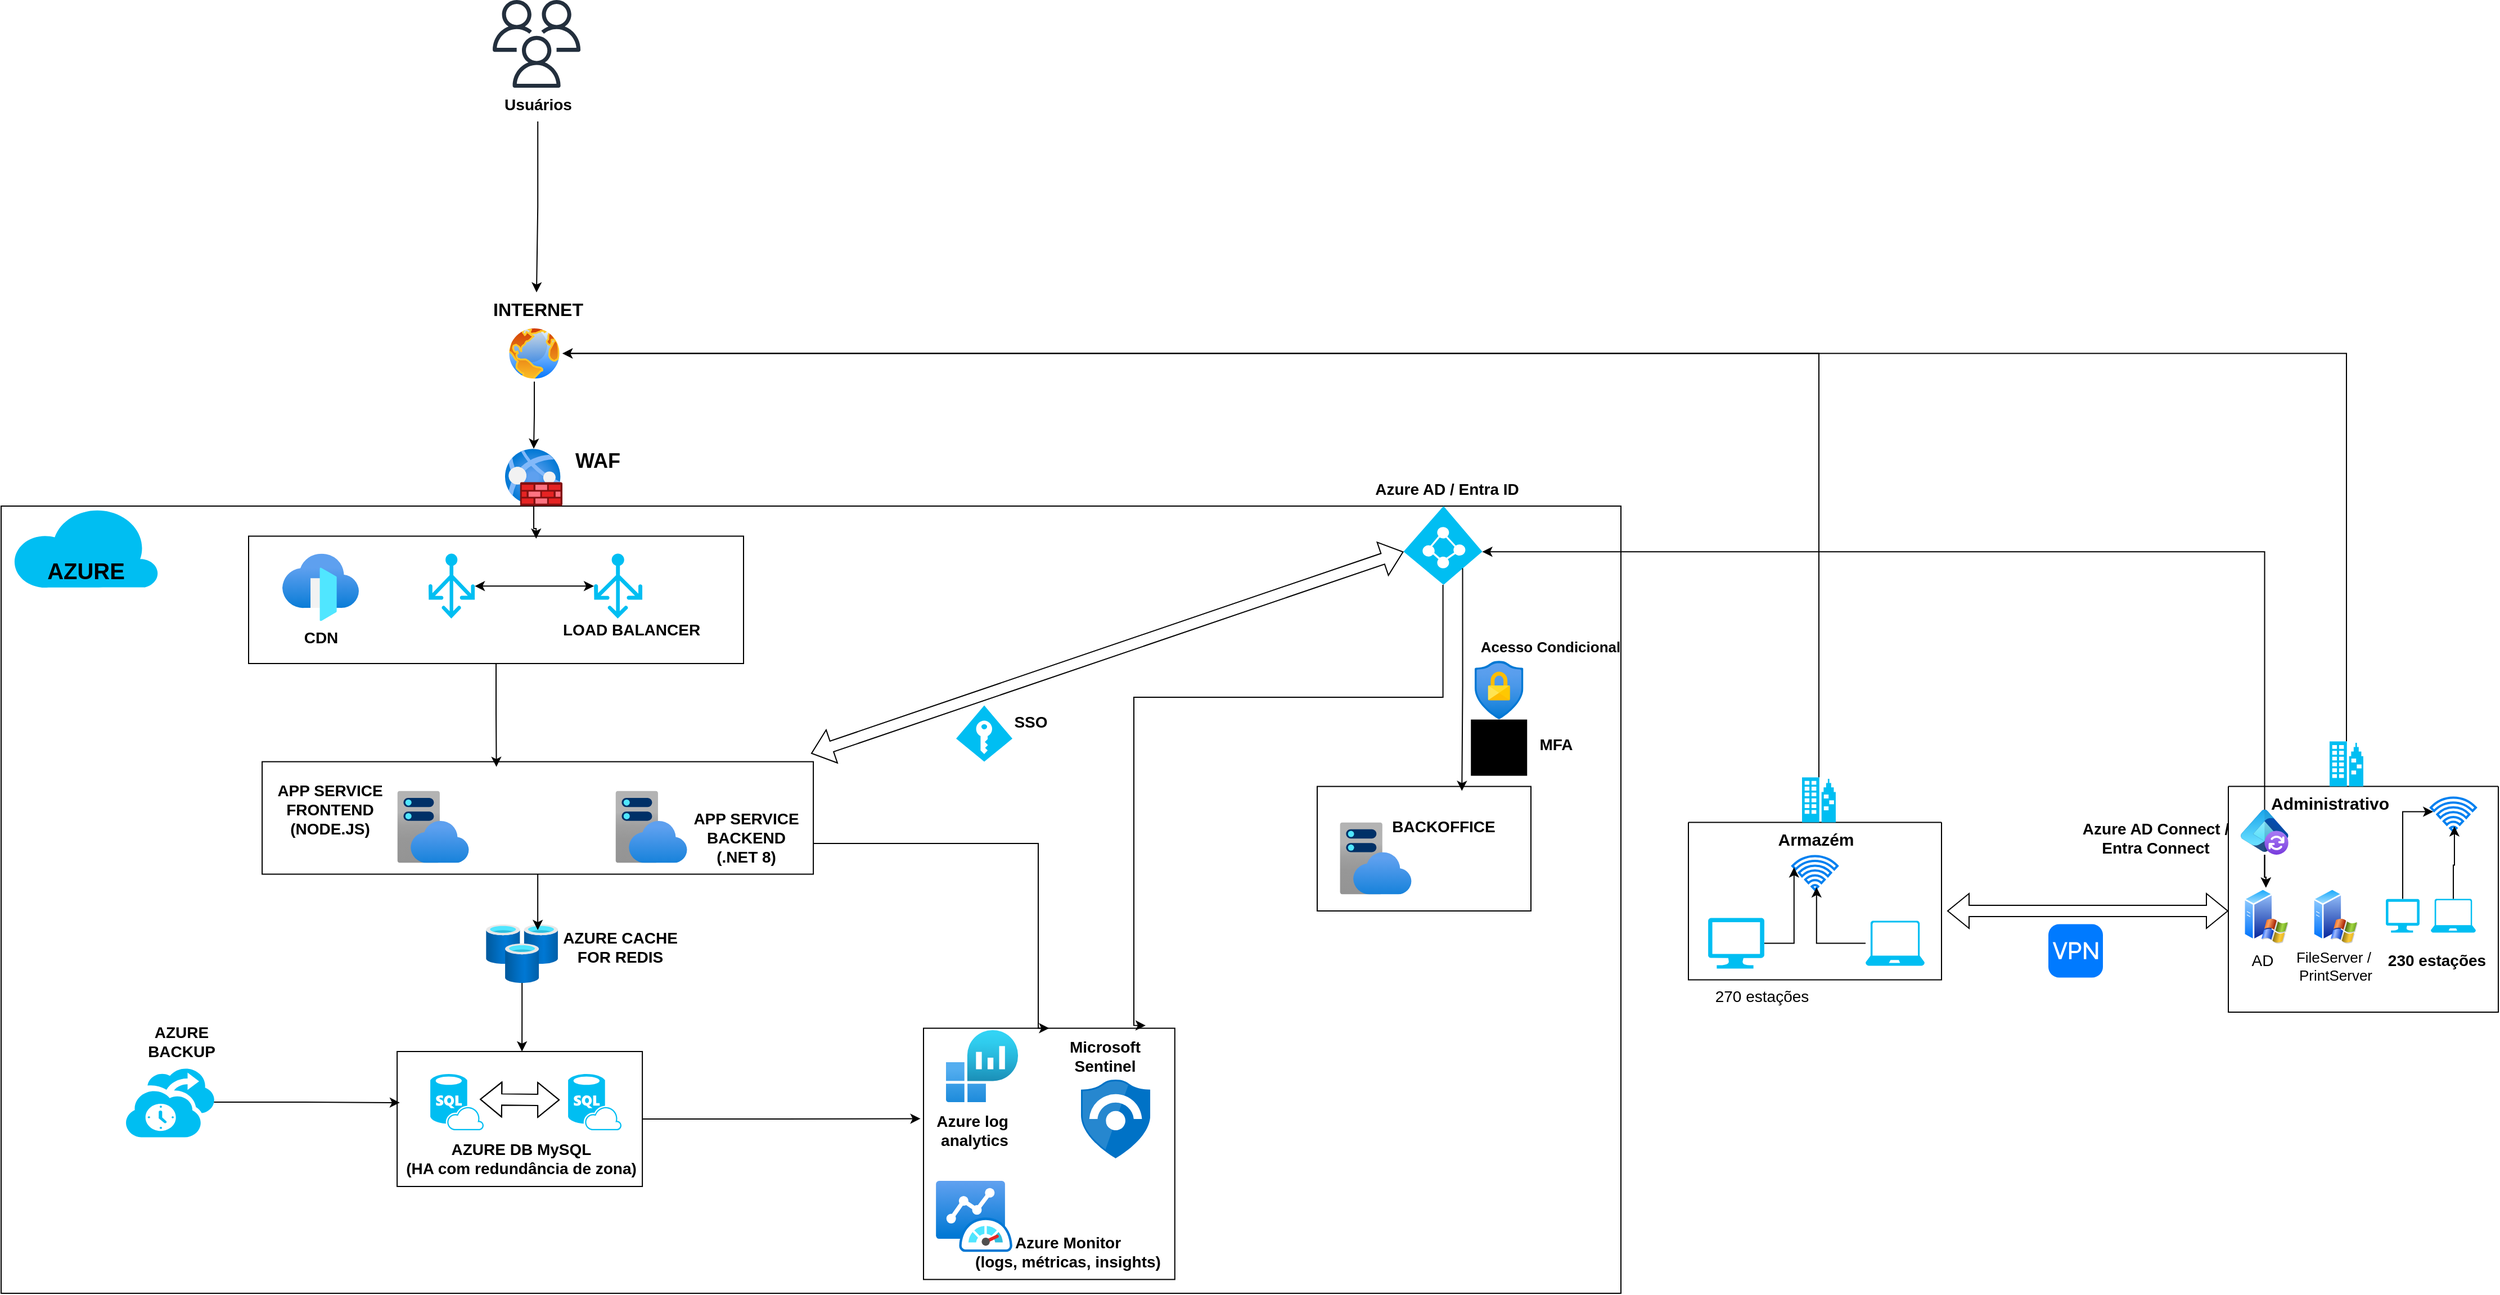 <mxfile version="24.8.4">
  <diagram name="Página-1" id="TPrUVSqMnmlvhHlHuIkN">
    <mxGraphModel dx="2797" dy="1121" grid="1" gridSize="10" guides="1" tooltips="1" connect="1" arrows="1" fold="1" page="1" pageScale="1" pageWidth="827" pageHeight="1169" math="0" shadow="0">
      <root>
        <mxCell id="0" />
        <mxCell id="1" parent="0" />
        <mxCell id="v1dfMaa-vSMGMVg-pt_F-7" value="" style="rounded=0;whiteSpace=wrap;html=1;" vertex="1" parent="1">
          <mxGeometry x="-400" y="460" width="1440" height="700" as="geometry" />
        </mxCell>
        <mxCell id="v1dfMaa-vSMGMVg-pt_F-3" value="" style="rounded=0;whiteSpace=wrap;html=1;" vertex="1" parent="1">
          <mxGeometry x="-180" y="486.75" width="440" height="113.25" as="geometry" />
        </mxCell>
        <mxCell id="iclG0WWFXR2_eoOYb4x0-86" value="" style="whiteSpace=wrap;html=1;aspect=fixed;" parent="1" vertex="1">
          <mxGeometry x="420" y="924.3" width="223.4" height="223.4" as="geometry" />
        </mxCell>
        <mxCell id="iclG0WWFXR2_eoOYb4x0-68" value="" style="rounded=0;whiteSpace=wrap;html=1;" parent="1" vertex="1">
          <mxGeometry x="-47.95" y="945" width="218" height="120" as="geometry" />
        </mxCell>
        <mxCell id="iclG0WWFXR2_eoOYb4x0-106" style="edgeStyle=orthogonalEdgeStyle;rounded=0;orthogonalLoop=1;jettySize=auto;html=1;entryX=0.5;entryY=0;entryDx=0;entryDy=0;" parent="1" source="iclG0WWFXR2_eoOYb4x0-63" target="iclG0WWFXR2_eoOYb4x0-86" edge="1">
          <mxGeometry relative="1" as="geometry">
            <Array as="points">
              <mxPoint x="522" y="760" />
              <mxPoint x="522" y="924" />
            </Array>
          </mxGeometry>
        </mxCell>
        <mxCell id="iclG0WWFXR2_eoOYb4x0-63" value="" style="rounded=0;whiteSpace=wrap;html=1;" parent="1" vertex="1">
          <mxGeometry x="-167.95" y="687.3" width="490" height="100" as="geometry" />
        </mxCell>
        <mxCell id="iclG0WWFXR2_eoOYb4x0-1" value="" style="swimlane;startSize=0;" parent="1" vertex="1">
          <mxGeometry x="1580" y="709.3" width="240" height="200.7" as="geometry" />
        </mxCell>
        <mxCell id="iclG0WWFXR2_eoOYb4x0-3" value="" style="image;aspect=fixed;perimeter=ellipsePerimeter;html=1;align=center;shadow=0;dashed=0;spacingTop=3;image=img/lib/active_directory/windows_server_2.svg;" parent="iclG0WWFXR2_eoOYb4x0-1" vertex="1">
          <mxGeometry x="13.41" y="90" width="40" height="50" as="geometry" />
        </mxCell>
        <mxCell id="iclG0WWFXR2_eoOYb4x0-4" value="" style="image;aspect=fixed;perimeter=ellipsePerimeter;html=1;align=center;shadow=0;dashed=0;spacingTop=3;image=img/lib/active_directory/windows_server_2.svg;" parent="iclG0WWFXR2_eoOYb4x0-1" vertex="1">
          <mxGeometry x="75" y="90" width="40" height="50" as="geometry" />
        </mxCell>
        <mxCell id="iclG0WWFXR2_eoOYb4x0-6" value="Administrativo" style="text;html=1;align=center;verticalAlign=middle;resizable=0;points=[];autosize=1;strokeColor=none;fillColor=none;fontSize=15;fontStyle=1" parent="iclG0WWFXR2_eoOYb4x0-1" vertex="1">
          <mxGeometry x="30" width="120" height="30" as="geometry" />
        </mxCell>
        <mxCell id="iclG0WWFXR2_eoOYb4x0-27" value="" style="verticalLabelPosition=bottom;html=1;verticalAlign=top;align=center;strokeColor=none;fillColor=#00BEF2;shape=mxgraph.azure.computer;pointerEvents=1;" parent="iclG0WWFXR2_eoOYb4x0-1" vertex="1">
          <mxGeometry x="140" y="100" width="30" height="30" as="geometry" />
        </mxCell>
        <mxCell id="iclG0WWFXR2_eoOYb4x0-28" value="" style="verticalLabelPosition=bottom;html=1;verticalAlign=top;align=center;strokeColor=none;fillColor=#00BEF2;shape=mxgraph.azure.laptop;pointerEvents=1;" parent="iclG0WWFXR2_eoOYb4x0-1" vertex="1">
          <mxGeometry x="180" y="100" width="40" height="30" as="geometry" />
        </mxCell>
        <mxCell id="iclG0WWFXR2_eoOYb4x0-37" value="" style="html=1;verticalLabelPosition=bottom;align=center;labelBackgroundColor=#ffffff;verticalAlign=top;strokeWidth=2;strokeColor=#0080F0;shadow=0;dashed=0;shape=mxgraph.ios7.icons.wifi;pointerEvents=1" parent="iclG0WWFXR2_eoOYb4x0-1" vertex="1">
          <mxGeometry x="180" y="10" width="40" height="30" as="geometry" />
        </mxCell>
        <mxCell id="iclG0WWFXR2_eoOYb4x0-55" style="edgeStyle=orthogonalEdgeStyle;rounded=0;orthogonalLoop=1;jettySize=auto;html=1;entryX=0.524;entryY=0.847;entryDx=0;entryDy=0;entryPerimeter=0;" parent="iclG0WWFXR2_eoOYb4x0-1" source="iclG0WWFXR2_eoOYb4x0-28" target="iclG0WWFXR2_eoOYb4x0-37" edge="1">
          <mxGeometry relative="1" as="geometry" />
        </mxCell>
        <mxCell id="iclG0WWFXR2_eoOYb4x0-56" style="edgeStyle=orthogonalEdgeStyle;rounded=0;orthogonalLoop=1;jettySize=auto;html=1;entryX=0.053;entryY=0.416;entryDx=0;entryDy=0;entryPerimeter=0;" parent="iclG0WWFXR2_eoOYb4x0-1" source="iclG0WWFXR2_eoOYb4x0-27" target="iclG0WWFXR2_eoOYb4x0-37" edge="1">
          <mxGeometry relative="1" as="geometry">
            <Array as="points">
              <mxPoint x="155" y="70" />
              <mxPoint x="155" y="70" />
              <mxPoint x="155" y="22" />
            </Array>
          </mxGeometry>
        </mxCell>
        <mxCell id="iclG0WWFXR2_eoOYb4x0-34" value="" style="image;aspect=fixed;html=1;points=[];align=center;fontSize=12;image=img/lib/azure2/identity/Entra_Connect.svg;" parent="iclG0WWFXR2_eoOYb4x0-1" vertex="1">
          <mxGeometry x="11.08" y="20.7" width="42.33" height="40" as="geometry" />
        </mxCell>
        <mxCell id="iclG0WWFXR2_eoOYb4x0-43" style="edgeStyle=orthogonalEdgeStyle;rounded=0;orthogonalLoop=1;jettySize=auto;html=1;" parent="iclG0WWFXR2_eoOYb4x0-1" source="iclG0WWFXR2_eoOYb4x0-34" target="iclG0WWFXR2_eoOYb4x0-3" edge="1">
          <mxGeometry relative="1" as="geometry" />
        </mxCell>
        <mxCell id="iclG0WWFXR2_eoOYb4x0-45" value="" style="edgeStyle=orthogonalEdgeStyle;rounded=0;orthogonalLoop=1;jettySize=auto;html=1;" parent="iclG0WWFXR2_eoOYb4x0-1" source="iclG0WWFXR2_eoOYb4x0-34" target="iclG0WWFXR2_eoOYb4x0-3" edge="1">
          <mxGeometry relative="1" as="geometry" />
        </mxCell>
        <mxCell id="iclG0WWFXR2_eoOYb4x0-9" value="" style="verticalLabelPosition=bottom;html=1;verticalAlign=top;align=center;strokeColor=none;fillColor=#00BEF2;shape=mxgraph.azure.cloud;" parent="1" vertex="1">
          <mxGeometry x="-390" y="460" width="130" height="72.5" as="geometry" />
        </mxCell>
        <mxCell id="iclG0WWFXR2_eoOYb4x0-10" value="AZURE" style="text;html=1;align=center;verticalAlign=middle;resizable=0;points=[];autosize=1;strokeColor=none;fillColor=none;fontStyle=1;fontSize=20;" parent="1" vertex="1">
          <mxGeometry x="-370" y="496.75" width="90" height="40" as="geometry" />
        </mxCell>
        <mxCell id="iclG0WWFXR2_eoOYb4x0-11" value="" style="swimlane;startSize=0;fillColor=#FFFFFF;" parent="1" vertex="1">
          <mxGeometry x="1100" y="741.2" width="225" height="140" as="geometry" />
        </mxCell>
        <mxCell id="iclG0WWFXR2_eoOYb4x0-14" value="Armazém" style="text;html=1;align=center;verticalAlign=middle;resizable=0;points=[];autosize=1;strokeColor=none;fillColor=none;fontSize=15;fontStyle=1" parent="iclG0WWFXR2_eoOYb4x0-11" vertex="1">
          <mxGeometry x="67.5" width="90" height="30" as="geometry" />
        </mxCell>
        <mxCell id="iclG0WWFXR2_eoOYb4x0-31" value="" style="verticalLabelPosition=bottom;html=1;verticalAlign=top;align=center;strokeColor=none;fillColor=#00BEF2;shape=mxgraph.azure.computer;pointerEvents=1;" parent="iclG0WWFXR2_eoOYb4x0-11" vertex="1">
          <mxGeometry x="17.5" y="85" width="50" height="45" as="geometry" />
        </mxCell>
        <mxCell id="iclG0WWFXR2_eoOYb4x0-32" value="" style="verticalLabelPosition=bottom;html=1;verticalAlign=top;align=center;strokeColor=none;fillColor=#00BEF2;shape=mxgraph.azure.laptop;pointerEvents=1;" parent="iclG0WWFXR2_eoOYb4x0-11" vertex="1">
          <mxGeometry x="157.5" y="87.5" width="52.5" height="40" as="geometry" />
        </mxCell>
        <mxCell id="iclG0WWFXR2_eoOYb4x0-40" value="" style="html=1;verticalLabelPosition=bottom;align=center;labelBackgroundColor=#ffffff;verticalAlign=top;strokeWidth=2;strokeColor=#0080F0;shadow=0;dashed=0;shape=mxgraph.ios7.icons.wifi;pointerEvents=1" parent="iclG0WWFXR2_eoOYb4x0-11" vertex="1">
          <mxGeometry x="92.5" y="30" width="40" height="30" as="geometry" />
        </mxCell>
        <mxCell id="iclG0WWFXR2_eoOYb4x0-53" style="edgeStyle=orthogonalEdgeStyle;rounded=0;orthogonalLoop=1;jettySize=auto;html=1;entryX=0.035;entryY=0.337;entryDx=0;entryDy=0;entryPerimeter=0;" parent="iclG0WWFXR2_eoOYb4x0-11" source="iclG0WWFXR2_eoOYb4x0-31" target="iclG0WWFXR2_eoOYb4x0-40" edge="1">
          <mxGeometry relative="1" as="geometry" />
        </mxCell>
        <mxCell id="iclG0WWFXR2_eoOYb4x0-54" style="edgeStyle=orthogonalEdgeStyle;rounded=0;orthogonalLoop=1;jettySize=auto;html=1;entryX=0.535;entryY=0.925;entryDx=0;entryDy=0;entryPerimeter=0;" parent="iclG0WWFXR2_eoOYb4x0-11" source="iclG0WWFXR2_eoOYb4x0-32" target="iclG0WWFXR2_eoOYb4x0-40" edge="1">
          <mxGeometry relative="1" as="geometry" />
        </mxCell>
        <mxCell id="iclG0WWFXR2_eoOYb4x0-17" value="" style="verticalLabelPosition=bottom;html=1;verticalAlign=top;align=center;strokeColor=none;fillColor=#00BEF2;shape=mxgraph.azure.azure_active_directory;" parent="1" vertex="1">
          <mxGeometry x="846.76" y="460" width="70" height="70" as="geometry" />
        </mxCell>
        <mxCell id="iclG0WWFXR2_eoOYb4x0-103" style="edgeStyle=orthogonalEdgeStyle;rounded=0;orthogonalLoop=1;jettySize=auto;html=1;entryX=1;entryY=0.5;entryDx=0;entryDy=0;" parent="1" source="iclG0WWFXR2_eoOYb4x0-20" target="iclG0WWFXR2_eoOYb4x0-35" edge="1">
          <mxGeometry relative="1" as="geometry">
            <Array as="points">
              <mxPoint x="1685" y="325" />
            </Array>
          </mxGeometry>
        </mxCell>
        <mxCell id="iclG0WWFXR2_eoOYb4x0-20" value="" style="verticalLabelPosition=bottom;html=1;verticalAlign=top;align=center;strokeColor=none;fillColor=#00BEF2;shape=mxgraph.azure.enterprise;pointerEvents=1;" parent="1" vertex="1">
          <mxGeometry x="1670" y="669.3" width="30" height="40" as="geometry" />
        </mxCell>
        <mxCell id="iclG0WWFXR2_eoOYb4x0-104" style="edgeStyle=orthogonalEdgeStyle;rounded=0;orthogonalLoop=1;jettySize=auto;html=1;entryX=1;entryY=0.5;entryDx=0;entryDy=0;" parent="1" source="iclG0WWFXR2_eoOYb4x0-21" target="iclG0WWFXR2_eoOYb4x0-35" edge="1">
          <mxGeometry relative="1" as="geometry">
            <Array as="points">
              <mxPoint x="1216" y="325" />
            </Array>
          </mxGeometry>
        </mxCell>
        <mxCell id="iclG0WWFXR2_eoOYb4x0-21" value="" style="verticalLabelPosition=bottom;html=1;verticalAlign=top;align=center;strokeColor=none;fillColor=#00BEF2;shape=mxgraph.azure.enterprise;pointerEvents=1;" parent="1" vertex="1">
          <mxGeometry x="1201" y="701.2" width="30" height="40" as="geometry" />
        </mxCell>
        <mxCell id="iclG0WWFXR2_eoOYb4x0-22" value="" style="verticalLabelPosition=bottom;html=1;verticalAlign=top;align=center;strokeColor=none;fillColor=#00BEF2;shape=mxgraph.azure.access_control;" parent="1" vertex="1">
          <mxGeometry x="449" y="637.3" width="50" height="50" as="geometry" />
        </mxCell>
        <mxCell id="iclG0WWFXR2_eoOYb4x0-26" value="" style="verticalLabelPosition=bottom;html=1;verticalAlign=top;align=center;strokeColor=none;fillColor=#00BEF2;shape=mxgraph.azure.sql_database_sql_azure;" parent="1" vertex="1">
          <mxGeometry x="-18.45" y="965" width="47.5" height="50" as="geometry" />
        </mxCell>
        <mxCell id="iclG0WWFXR2_eoOYb4x0-47" style="edgeStyle=orthogonalEdgeStyle;rounded=0;orthogonalLoop=1;jettySize=auto;html=1;" parent="1" source="iclG0WWFXR2_eoOYb4x0-35" target="iclG0WWFXR2_eoOYb4x0-46" edge="1">
          <mxGeometry relative="1" as="geometry" />
        </mxCell>
        <mxCell id="iclG0WWFXR2_eoOYb4x0-35" value="" style="image;aspect=fixed;perimeter=ellipsePerimeter;html=1;align=center;shadow=0;dashed=0;spacingTop=3;image=img/lib/active_directory/internet_globe.svg;" parent="1" vertex="1">
          <mxGeometry x="49" y="299.3" width="50" height="50" as="geometry" />
        </mxCell>
        <mxCell id="iclG0WWFXR2_eoOYb4x0-36" value="INTERNET&lt;div style=&quot;font-size: 16px;&quot;&gt;&lt;br style=&quot;font-size: 16px;&quot;&gt;&lt;/div&gt;" style="text;html=1;align=center;verticalAlign=middle;resizable=0;points=[];autosize=1;strokeColor=none;fillColor=none;fontSize=16;fontStyle=1" parent="1" vertex="1">
          <mxGeometry x="27.05" y="270" width="100" height="50" as="geometry" />
        </mxCell>
        <mxCell id="iclG0WWFXR2_eoOYb4x0-29" value="230 estações" style="text;html=1;align=center;verticalAlign=middle;resizable=0;points=[];autosize=1;strokeColor=none;fillColor=none;fontSize=14;fontStyle=1" parent="1" vertex="1">
          <mxGeometry x="1710" y="849.3" width="110" height="30" as="geometry" />
        </mxCell>
        <mxCell id="iclG0WWFXR2_eoOYb4x0-33" value="270 estações" style="text;html=1;align=center;verticalAlign=middle;resizable=0;points=[];autosize=1;strokeColor=none;fillColor=none;fontSize=14;" parent="1" vertex="1">
          <mxGeometry x="1110" y="881.2" width="110" height="30" as="geometry" />
        </mxCell>
        <mxCell id="iclG0WWFXR2_eoOYb4x0-7" value="AD" style="text;html=1;align=center;verticalAlign=middle;resizable=0;points=[];autosize=1;strokeColor=none;fillColor=none;fontSize=14;" parent="1" vertex="1">
          <mxGeometry x="1590" y="849.3" width="40" height="30" as="geometry" />
        </mxCell>
        <mxCell id="iclG0WWFXR2_eoOYb4x0-8" value="FileServer /&amp;nbsp;&lt;div style=&quot;font-size: 13px;&quot;&gt;PrintServer&lt;/div&gt;" style="text;html=1;align=center;verticalAlign=middle;resizable=0;points=[];autosize=1;strokeColor=none;fillColor=none;fontSize=13;" parent="1" vertex="1">
          <mxGeometry x="1630" y="849.3" width="90" height="40" as="geometry" />
        </mxCell>
        <mxCell id="iclG0WWFXR2_eoOYb4x0-46" value="" style="image;aspect=fixed;html=1;points=[];align=center;fontSize=12;image=img/lib/azure2/networking/Web_Application_Firewall_Policies_WAF.svg;" parent="1" vertex="1">
          <mxGeometry x="48" y="409" width="51" height="51" as="geometry" />
        </mxCell>
        <mxCell id="iclG0WWFXR2_eoOYb4x0-48" value="WAF" style="text;html=1;align=center;verticalAlign=middle;resizable=0;points=[];autosize=1;strokeColor=none;fillColor=none;fontStyle=1;fontSize=18;" parent="1" vertex="1">
          <mxGeometry x="100" y="400.3" width="60" height="40" as="geometry" />
        </mxCell>
        <mxCell id="iclG0WWFXR2_eoOYb4x0-57" value="" style="image;aspect=fixed;html=1;points=[];align=center;fontSize=12;image=img/lib/azure2/app_services/App_Service_Plans.svg;" parent="1" vertex="1">
          <mxGeometry x="-47.95" y="713.3" width="64" height="64" as="geometry" />
        </mxCell>
        <mxCell id="iclG0WWFXR2_eoOYb4x0-58" value="" style="image;aspect=fixed;html=1;points=[];align=center;fontSize=12;image=img/lib/azure2/app_services/App_Service_Plans.svg;" parent="1" vertex="1">
          <mxGeometry x="146.05" y="713.3" width="64" height="64" as="geometry" />
        </mxCell>
        <mxCell id="iclG0WWFXR2_eoOYb4x0-61" value="&lt;div style=&quot;font-size: 14px;&quot;&gt;APP SERVICE&lt;/div&gt;FRONTEND&lt;div style=&quot;font-size: 14px;&quot;&gt;(NODE.JS)&lt;/div&gt;" style="text;html=1;align=center;verticalAlign=middle;resizable=0;points=[];autosize=1;strokeColor=none;fillColor=none;fontStyle=1;fontSize=14;" parent="1" vertex="1">
          <mxGeometry x="-167.95" y="700.3" width="120" height="60" as="geometry" />
        </mxCell>
        <mxCell id="iclG0WWFXR2_eoOYb4x0-62" value="&lt;div style=&quot;font-size: 14px;&quot;&gt;APP SERVICE&lt;/div&gt;BACKEND&lt;div&gt;(.NET 8)&lt;/div&gt;" style="text;html=1;align=center;verticalAlign=middle;resizable=0;points=[];autosize=1;strokeColor=none;fillColor=none;fontStyle=1;fontSize=14;" parent="1" vertex="1">
          <mxGeometry x="202.05" y="725" width="120" height="60" as="geometry" />
        </mxCell>
        <mxCell id="iclG0WWFXR2_eoOYb4x0-65" value="" style="image;aspect=fixed;html=1;points=[];align=center;fontSize=12;image=img/lib/azure2/databases/Cache_Redis.svg;" parent="1" vertex="1">
          <mxGeometry x="31.05" y="832" width="64" height="52" as="geometry" />
        </mxCell>
        <mxCell id="iclG0WWFXR2_eoOYb4x0-66" style="edgeStyle=orthogonalEdgeStyle;rounded=0;orthogonalLoop=1;jettySize=auto;html=1;entryX=0.719;entryY=0.096;entryDx=0;entryDy=0;entryPerimeter=0;" parent="1" source="iclG0WWFXR2_eoOYb4x0-63" target="iclG0WWFXR2_eoOYb4x0-65" edge="1">
          <mxGeometry relative="1" as="geometry" />
        </mxCell>
        <mxCell id="iclG0WWFXR2_eoOYb4x0-67" value="AZURE CACHE&lt;div style=&quot;font-size: 14px;&quot;&gt;FOR REDIS&lt;/div&gt;" style="text;html=1;align=center;verticalAlign=middle;resizable=0;points=[];autosize=1;strokeColor=none;fillColor=none;fontStyle=1;fontSize=14;" parent="1" vertex="1">
          <mxGeometry x="90.05" y="827" width="120" height="50" as="geometry" />
        </mxCell>
        <mxCell id="iclG0WWFXR2_eoOYb4x0-69" value="AZURE DB MySQL&lt;div style=&quot;font-size: 14px;&quot;&gt;(HA com redundância de zona)&lt;/div&gt;" style="text;html=1;align=center;verticalAlign=middle;resizable=0;points=[];autosize=1;strokeColor=none;fillColor=none;fontSize=14;fontStyle=1" parent="1" vertex="1">
          <mxGeometry x="-47.95" y="1015" width="220" height="50" as="geometry" />
        </mxCell>
        <mxCell id="iclG0WWFXR2_eoOYb4x0-70" value="Azure AD Connect /&lt;div style=&quot;font-size: 14px;&quot;&gt;Entra Connect&lt;/div&gt;" style="text;html=1;align=center;verticalAlign=middle;resizable=0;points=[];autosize=1;strokeColor=none;fillColor=none;fontSize=14;fontStyle=1" parent="1" vertex="1">
          <mxGeometry x="1440" y="730" width="150" height="50" as="geometry" />
        </mxCell>
        <mxCell id="iclG0WWFXR2_eoOYb4x0-71" style="edgeStyle=orthogonalEdgeStyle;rounded=0;orthogonalLoop=1;jettySize=auto;html=1;" parent="1" source="iclG0WWFXR2_eoOYb4x0-65" edge="1">
          <mxGeometry relative="1" as="geometry">
            <mxPoint x="63.05" y="945" as="targetPoint" />
          </mxGeometry>
        </mxCell>
        <mxCell id="iclG0WWFXR2_eoOYb4x0-74" value="" style="verticalLabelPosition=bottom;html=1;verticalAlign=top;align=center;strokeColor=none;fillColor=#00BEF2;shape=mxgraph.azure.backup_service;" parent="1" vertex="1">
          <mxGeometry x="-290" y="958.75" width="80" height="62.5" as="geometry" />
        </mxCell>
        <mxCell id="iclG0WWFXR2_eoOYb4x0-75" value="&lt;span style=&quot;font-size: 14px;&quot;&gt;AZURE&lt;/span&gt;&lt;div style=&quot;font-size: 14px;&quot;&gt;&lt;span style=&quot;font-size: 14px;&quot;&gt;BACKUP&lt;/span&gt;&lt;/div&gt;" style="text;html=1;align=center;verticalAlign=middle;resizable=0;points=[];autosize=1;strokeColor=none;fillColor=none;fontStyle=1;fontSize=14;" parent="1" vertex="1">
          <mxGeometry x="-280" y="911.2" width="80" height="50" as="geometry" />
        </mxCell>
        <mxCell id="iclG0WWFXR2_eoOYb4x0-78" value="" style="html=1;strokeWidth=1;shadow=0;dashed=0;shape=mxgraph.ios7.misc.vpn;fillColor=#007AFF;strokeColor=none;buttonText=;strokeColor2=#222222;fontColor=#222222;fontSize=8;verticalLabelPosition=bottom;verticalAlign=top;align=center;sketch=0;" parent="1" vertex="1">
          <mxGeometry x="1420" y="831.8" width="48.5" height="47.5" as="geometry" />
        </mxCell>
        <mxCell id="iclG0WWFXR2_eoOYb4x0-84" value="" style="image;aspect=fixed;html=1;points=[];align=center;fontSize=12;image=img/lib/azure2/other/Azure_Monitor_Dashboard.svg;" parent="1" vertex="1">
          <mxGeometry x="431" y="1060" width="68" height="63.2" as="geometry" />
        </mxCell>
        <mxCell id="iclG0WWFXR2_eoOYb4x0-85" value="" style="image;aspect=fixed;html=1;points=[];align=center;fontSize=12;image=img/lib/azure2/analytics/Log_Analytics_Workspaces.svg;" parent="1" vertex="1">
          <mxGeometry x="440" y="926.0" width="64" height="64" as="geometry" />
        </mxCell>
        <mxCell id="iclG0WWFXR2_eoOYb4x0-87" value="Azure Monitor&lt;div style=&quot;font-size: 14px;&quot;&gt;(logs, métricas, insights)&lt;/div&gt;" style="text;html=1;align=center;verticalAlign=middle;resizable=0;points=[];autosize=1;strokeColor=none;fillColor=none;fontStyle=1;fontSize=14;" parent="1" vertex="1">
          <mxGeometry x="463.4" y="1097.7" width="170" height="50" as="geometry" />
        </mxCell>
        <mxCell id="iclG0WWFXR2_eoOYb4x0-88" value="Azure log&amp;nbsp;&lt;div&gt;analytics&lt;/div&gt;" style="text;html=1;align=center;verticalAlign=middle;resizable=0;points=[];autosize=1;strokeColor=none;fillColor=none;fontSize=14;fontStyle=1" parent="1" vertex="1">
          <mxGeometry x="420" y="990" width="90" height="50" as="geometry" />
        </mxCell>
        <mxCell id="iclG0WWFXR2_eoOYb4x0-92" value="" style="image;sketch=0;aspect=fixed;html=1;points=[];align=center;fontSize=12;image=img/lib/mscae/Azure_Sentinel.svg;" parent="1" vertex="1">
          <mxGeometry x="560" y="970" width="61.6" height="70" as="geometry" />
        </mxCell>
        <mxCell id="iclG0WWFXR2_eoOYb4x0-93" value="Microsoft&lt;div style=&quot;font-size: 14px;&quot;&gt;Sentinel&lt;/div&gt;" style="text;html=1;align=center;verticalAlign=middle;resizable=0;points=[];autosize=1;strokeColor=none;fillColor=none;fontStyle=1;fontSize=14;" parent="1" vertex="1">
          <mxGeometry x="540.8" y="924.3" width="80" height="50" as="geometry" />
        </mxCell>
        <mxCell id="iclG0WWFXR2_eoOYb4x0-97" value="Azure AD / Entra ID" style="text;html=1;align=center;verticalAlign=middle;resizable=0;points=[];autosize=1;strokeColor=none;fillColor=none;fontStyle=1;fontSize=14;" parent="1" vertex="1">
          <mxGeometry x="810" y="430" width="150" height="30" as="geometry" />
        </mxCell>
        <mxCell id="iclG0WWFXR2_eoOYb4x0-98" value="" style="shape=flexArrow;endArrow=classic;startArrow=classic;html=1;rounded=0;entryX=0;entryY=0.58;entryDx=0;entryDy=0;entryPerimeter=0;" parent="1" target="iclG0WWFXR2_eoOYb4x0-17" edge="1">
          <mxGeometry width="100" height="100" relative="1" as="geometry">
            <mxPoint x="320" y="680" as="sourcePoint" />
            <mxPoint x="870" y="420" as="targetPoint" />
            <Array as="points" />
          </mxGeometry>
        </mxCell>
        <mxCell id="iclG0WWFXR2_eoOYb4x0-108" style="edgeStyle=orthogonalEdgeStyle;rounded=0;orthogonalLoop=1;jettySize=auto;html=1;entryX=0.884;entryY=-0.011;entryDx=0;entryDy=0;entryPerimeter=0;" parent="1" source="iclG0WWFXR2_eoOYb4x0-17" target="iclG0WWFXR2_eoOYb4x0-86" edge="1">
          <mxGeometry relative="1" as="geometry">
            <Array as="points">
              <mxPoint x="882" y="630" />
              <mxPoint x="607" y="630" />
            </Array>
          </mxGeometry>
        </mxCell>
        <mxCell id="iclG0WWFXR2_eoOYb4x0-109" value="" style="verticalLabelPosition=bottom;html=1;verticalAlign=top;align=center;strokeColor=none;fillColor=#00BEF2;shape=mxgraph.azure.sql_database_sql_azure;" parent="1" vertex="1">
          <mxGeometry x="104.05" y="965" width="47.5" height="50" as="geometry" />
        </mxCell>
        <mxCell id="iclG0WWFXR2_eoOYb4x0-110" value="" style="shape=flexArrow;endArrow=classic;startArrow=classic;html=1;rounded=0;" parent="1" edge="1">
          <mxGeometry width="100" height="100" relative="1" as="geometry">
            <mxPoint x="25.55" y="987.5" as="sourcePoint" />
            <mxPoint x="96.55" y="988" as="targetPoint" />
            <Array as="points">
              <mxPoint x="76.55" y="988" />
            </Array>
          </mxGeometry>
        </mxCell>
        <mxCell id="iclG0WWFXR2_eoOYb4x0-112" value="" style="image;aspect=fixed;html=1;points=[];align=center;fontSize=12;image=img/lib/azure2/security/Conditional_Access.svg;" parent="1" vertex="1">
          <mxGeometry x="910" y="597.3" width="43.24" height="52.5" as="geometry" />
        </mxCell>
        <mxCell id="iclG0WWFXR2_eoOYb4x0-113" value="Acesso Condicional" style="text;html=1;align=center;verticalAlign=middle;resizable=0;points=[];autosize=1;strokeColor=none;fillColor=none;fontSize=13;fontStyle=1" parent="1" vertex="1">
          <mxGeometry x="906.62" y="570" width="140" height="30" as="geometry" />
        </mxCell>
        <mxCell id="iclG0WWFXR2_eoOYb4x0-121" value="" style="shape=flexArrow;endArrow=classic;startArrow=classic;html=1;rounded=0;" parent="1" edge="1">
          <mxGeometry width="100" height="100" relative="1" as="geometry">
            <mxPoint x="1330" y="820" as="sourcePoint" />
            <mxPoint x="1580" y="820" as="targetPoint" />
          </mxGeometry>
        </mxCell>
        <mxCell id="iclG0WWFXR2_eoOYb4x0-122" value="SSO" style="text;html=1;align=center;verticalAlign=middle;resizable=0;points=[];autosize=1;strokeColor=none;fillColor=none;fontStyle=1;fontSize=14;" parent="1" vertex="1">
          <mxGeometry x="490.0" y="637.3" width="50" height="30" as="geometry" />
        </mxCell>
        <mxCell id="iclG0WWFXR2_eoOYb4x0-128" value="" style="sketch=0;verticalLabelPosition=bottom;sketch=0;aspect=fixed;html=1;verticalAlign=top;strokeColor=none;fillColor=#000000;align=center;outlineConnect=0;pointerEvents=1;shape=mxgraph.citrix2.authentication_mfa;" parent="1" vertex="1">
          <mxGeometry x="906.62" y="649.8" width="50" height="50" as="geometry" />
        </mxCell>
        <mxCell id="iclG0WWFXR2_eoOYb4x0-129" value="MFA" style="text;html=1;align=center;verticalAlign=middle;resizable=0;points=[];autosize=1;strokeColor=none;fillColor=none;fontSize=14;fontStyle=1" parent="1" vertex="1">
          <mxGeometry x="956.62" y="657.3" width="50" height="30" as="geometry" />
        </mxCell>
        <mxCell id="iclG0WWFXR2_eoOYb4x0-133" value="" style="sketch=0;outlineConnect=0;fontColor=#232F3E;gradientColor=none;fillColor=#232F3D;strokeColor=none;dashed=0;verticalLabelPosition=bottom;verticalAlign=top;align=center;html=1;fontSize=12;fontStyle=0;aspect=fixed;pointerEvents=1;shape=mxgraph.aws4.users;" parent="1" vertex="1">
          <mxGeometry x="37.05" y="10" width="78" height="78" as="geometry" />
        </mxCell>
        <mxCell id="iclG0WWFXR2_eoOYb4x0-135" style="edgeStyle=orthogonalEdgeStyle;rounded=0;orthogonalLoop=1;jettySize=auto;html=1;" parent="1" source="iclG0WWFXR2_eoOYb4x0-134" edge="1">
          <mxGeometry relative="1" as="geometry">
            <mxPoint x="75.979" y="270" as="targetPoint" />
          </mxGeometry>
        </mxCell>
        <mxCell id="iclG0WWFXR2_eoOYb4x0-134" value="Usuários" style="text;html=1;align=center;verticalAlign=middle;resizable=0;points=[];autosize=1;strokeColor=none;fillColor=none;fontSize=14;fontStyle=1" parent="1" vertex="1">
          <mxGeometry x="37.05" y="88" width="80" height="30" as="geometry" />
        </mxCell>
        <mxCell id="iclG0WWFXR2_eoOYb4x0-137" style="edgeStyle=orthogonalEdgeStyle;rounded=0;orthogonalLoop=1;jettySize=auto;html=1;entryX=1;entryY=0.58;entryDx=0;entryDy=0;entryPerimeter=0;" parent="1" source="iclG0WWFXR2_eoOYb4x0-34" target="iclG0WWFXR2_eoOYb4x0-17" edge="1">
          <mxGeometry relative="1" as="geometry">
            <Array as="points">
              <mxPoint x="1612" y="501" />
            </Array>
          </mxGeometry>
        </mxCell>
        <mxCell id="iclG0WWFXR2_eoOYb4x0-139" value="" style="rounded=0;whiteSpace=wrap;html=1;" parent="1" vertex="1">
          <mxGeometry x="770" y="709.3" width="190" height="110.7" as="geometry" />
        </mxCell>
        <mxCell id="iclG0WWFXR2_eoOYb4x0-140" value="" style="image;aspect=fixed;html=1;points=[];align=center;fontSize=12;image=img/lib/azure2/app_services/App_Service_Plans.svg;" parent="1" vertex="1">
          <mxGeometry x="790" y="741.2" width="64" height="64" as="geometry" />
        </mxCell>
        <mxCell id="iclG0WWFXR2_eoOYb4x0-141" value="BACKOFFICE" style="text;html=1;align=center;verticalAlign=middle;resizable=0;points=[];autosize=1;strokeColor=none;fillColor=none;fontSize=14;fontStyle=1" parent="1" vertex="1">
          <mxGeometry x="826.76" y="730" width="110" height="30" as="geometry" />
        </mxCell>
        <mxCell id="iclG0WWFXR2_eoOYb4x0-142" style="edgeStyle=orthogonalEdgeStyle;rounded=0;orthogonalLoop=1;jettySize=auto;html=1;exitX=0.75;exitY=0.79;exitDx=0;exitDy=0;exitPerimeter=0;entryX=0.677;entryY=0.036;entryDx=0;entryDy=0;entryPerimeter=0;" parent="1" source="iclG0WWFXR2_eoOYb4x0-17" target="iclG0WWFXR2_eoOYb4x0-139" edge="1">
          <mxGeometry relative="1" as="geometry" />
        </mxCell>
        <mxCell id="iclG0WWFXR2_eoOYb4x0-143" value="" style="verticalLabelPosition=bottom;html=1;verticalAlign=top;align=center;strokeColor=none;fillColor=#00BEF2;shape=mxgraph.azure.load_balancer_generic;pointerEvents=1;" parent="1" vertex="1">
          <mxGeometry x="-20" y="502.3" width="41.05" height="57.7" as="geometry" />
        </mxCell>
        <mxCell id="iclG0WWFXR2_eoOYb4x0-144" value="" style="verticalLabelPosition=bottom;html=1;verticalAlign=top;align=center;strokeColor=none;fillColor=#00BEF2;shape=mxgraph.azure.load_balancer_generic;pointerEvents=1;" parent="1" vertex="1">
          <mxGeometry x="127.05" y="502.3" width="42.95" height="57.7" as="geometry" />
        </mxCell>
        <mxCell id="iclG0WWFXR2_eoOYb4x0-146" value="" style="endArrow=classic;startArrow=classic;html=1;rounded=0;entryX=0;entryY=0.5;entryDx=0;entryDy=0;entryPerimeter=0;exitX=1;exitY=0.5;exitDx=0;exitDy=0;exitPerimeter=0;" parent="1" source="iclG0WWFXR2_eoOYb4x0-143" target="iclG0WWFXR2_eoOYb4x0-144" edge="1">
          <mxGeometry width="50" height="50" relative="1" as="geometry">
            <mxPoint x="370" y="740" as="sourcePoint" />
            <mxPoint x="420" y="690" as="targetPoint" />
            <Array as="points" />
          </mxGeometry>
        </mxCell>
        <mxCell id="iclG0WWFXR2_eoOYb4x0-153" value="LOAD BALANCER" style="text;html=1;align=center;verticalAlign=middle;resizable=0;points=[];autosize=1;strokeColor=none;fillColor=none;fontSize=14;fontStyle=1" parent="1" vertex="1">
          <mxGeometry x="90.05" y="555" width="140" height="30" as="geometry" />
        </mxCell>
        <mxCell id="v1dfMaa-vSMGMVg-pt_F-1" style="edgeStyle=orthogonalEdgeStyle;rounded=0;orthogonalLoop=1;jettySize=auto;html=1;entryX=-0.03;entryY=0.294;entryDx=0;entryDy=0;entryPerimeter=0;" edge="1" parent="1" source="iclG0WWFXR2_eoOYb4x0-68" target="iclG0WWFXR2_eoOYb4x0-88">
          <mxGeometry relative="1" as="geometry" />
        </mxCell>
        <mxCell id="v1dfMaa-vSMGMVg-pt_F-2" value="" style="image;aspect=fixed;html=1;points=[];align=center;fontSize=12;image=img/lib/azure2/networking/Front_Doors.svg;" vertex="1" parent="1">
          <mxGeometry x="-150" y="502.3" width="68" height="60" as="geometry" />
        </mxCell>
        <mxCell id="v1dfMaa-vSMGMVg-pt_F-4" value="CDN" style="text;html=1;align=center;verticalAlign=middle;resizable=0;points=[];autosize=1;strokeColor=none;fillColor=none;fontSize=14;fontStyle=1" vertex="1" parent="1">
          <mxGeometry x="-141" y="562.3" width="50" height="30" as="geometry" />
        </mxCell>
        <mxCell id="v1dfMaa-vSMGMVg-pt_F-5" style="edgeStyle=orthogonalEdgeStyle;rounded=0;orthogonalLoop=1;jettySize=auto;html=1;entryX=0.581;entryY=0.02;entryDx=0;entryDy=0;entryPerimeter=0;" edge="1" parent="1" source="iclG0WWFXR2_eoOYb4x0-46" target="v1dfMaa-vSMGMVg-pt_F-3">
          <mxGeometry relative="1" as="geometry" />
        </mxCell>
        <mxCell id="v1dfMaa-vSMGMVg-pt_F-6" style="edgeStyle=orthogonalEdgeStyle;rounded=0;orthogonalLoop=1;jettySize=auto;html=1;entryX=0.425;entryY=0.046;entryDx=0;entryDy=0;entryPerimeter=0;" edge="1" parent="1" source="v1dfMaa-vSMGMVg-pt_F-3" target="iclG0WWFXR2_eoOYb4x0-63">
          <mxGeometry relative="1" as="geometry" />
        </mxCell>
        <mxCell id="v1dfMaa-vSMGMVg-pt_F-8" style="edgeStyle=orthogonalEdgeStyle;rounded=0;orthogonalLoop=1;jettySize=auto;html=1;exitX=0.99;exitY=0.5;exitDx=0;exitDy=0;exitPerimeter=0;entryX=0.011;entryY=0.379;entryDx=0;entryDy=0;entryPerimeter=0;" edge="1" parent="1" source="iclG0WWFXR2_eoOYb4x0-74" target="iclG0WWFXR2_eoOYb4x0-68">
          <mxGeometry relative="1" as="geometry" />
        </mxCell>
      </root>
    </mxGraphModel>
  </diagram>
</mxfile>
